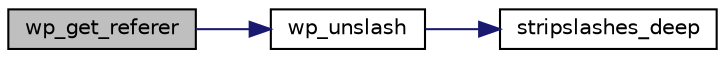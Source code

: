 digraph "wp_get_referer"
{
  edge [fontname="Helvetica",fontsize="10",labelfontname="Helvetica",labelfontsize="10"];
  node [fontname="Helvetica",fontsize="10",shape=record];
  rankdir="LR";
  Node1 [label="wp_get_referer",height=0.2,width=0.4,color="black", fillcolor="grey75", style="filled", fontcolor="black"];
  Node1 -> Node2 [color="midnightblue",fontsize="10",style="solid",fontname="Helvetica"];
  Node2 [label="wp_unslash",height=0.2,width=0.4,color="black", fillcolor="white", style="filled",URL="$formatting_8php.html#a6dba609f82ebf662ef06615fac81a032"];
  Node2 -> Node3 [color="midnightblue",fontsize="10",style="solid",fontname="Helvetica"];
  Node3 [label="stripslashes_deep",height=0.2,width=0.4,color="black", fillcolor="white", style="filled",URL="$formatting_8php.html#a3b974f63529424e457b55f009a795461"];
}
